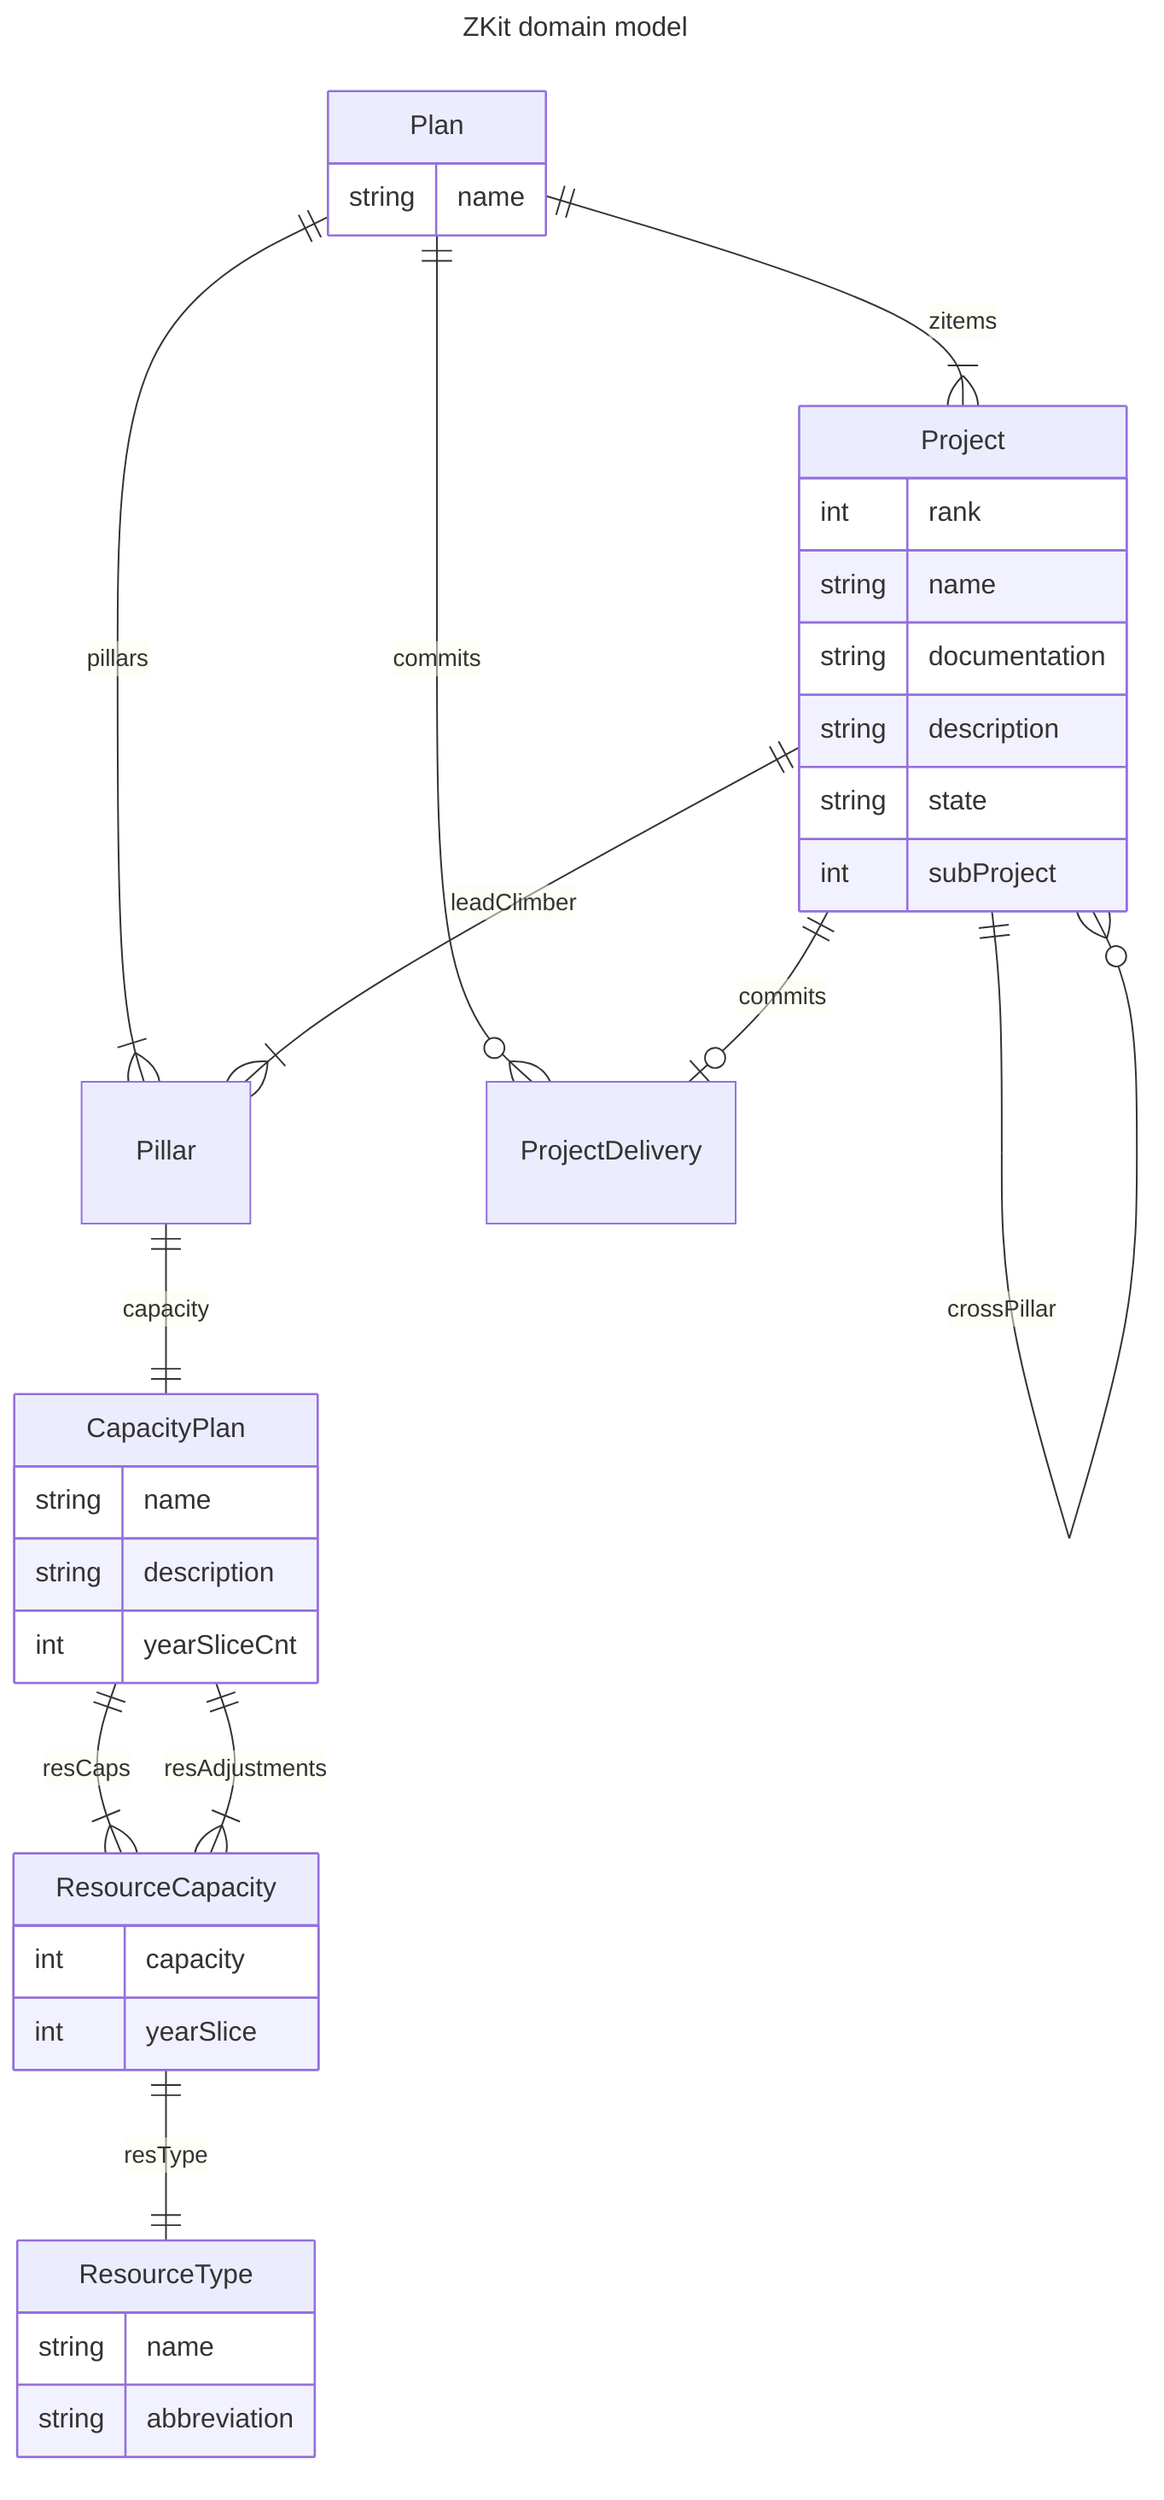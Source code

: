 ---
title: ZKit domain model
---

erDiagram

    Plan ||--|{ Project : zitems
    Plan ||--|{ Pillar : pillars
    Plan ||--o{ ProjectDelivery : commits

    Project ||--o| ProjectDelivery : commits
    Project ||--|{ Pillar : leadClimber
    Project ||--o{ Project : crossPillar

    Pillar ||--|| CapacityPlan : capacity

    CapacityPlan ||--|{ ResourceCapacity : resCaps
    CapacityPlan ||--|{ ResourceCapacity : resAdjustments

    ResourceCapacity ||--|| ResourceType : resType

    CapacityPlan {
	    string name
		string description
        int yearSliceCnt
    }

    ResourceCapacity {
        int capacity
        int yearSlice
    }

    ResourceType {
        string name
        string abbreviation
    }

    Plan {
        string name
    }

    Project {
        int rank
        string name
        string documentation
        string description
        string state
        int subProject 
    }